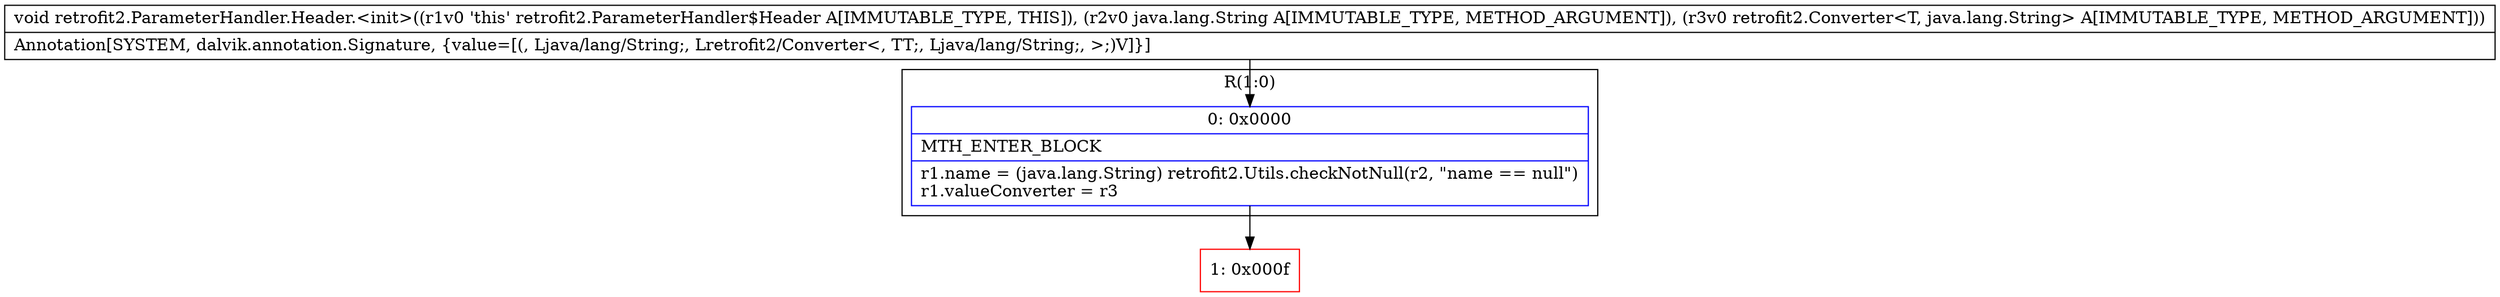 digraph "CFG forretrofit2.ParameterHandler.Header.\<init\>(Ljava\/lang\/String;Lretrofit2\/Converter;)V" {
subgraph cluster_Region_1712476139 {
label = "R(1:0)";
node [shape=record,color=blue];
Node_0 [shape=record,label="{0\:\ 0x0000|MTH_ENTER_BLOCK\l|r1.name = (java.lang.String) retrofit2.Utils.checkNotNull(r2, \"name == null\")\lr1.valueConverter = r3\l}"];
}
Node_1 [shape=record,color=red,label="{1\:\ 0x000f}"];
MethodNode[shape=record,label="{void retrofit2.ParameterHandler.Header.\<init\>((r1v0 'this' retrofit2.ParameterHandler$Header A[IMMUTABLE_TYPE, THIS]), (r2v0 java.lang.String A[IMMUTABLE_TYPE, METHOD_ARGUMENT]), (r3v0 retrofit2.Converter\<T, java.lang.String\> A[IMMUTABLE_TYPE, METHOD_ARGUMENT]))  | Annotation[SYSTEM, dalvik.annotation.Signature, \{value=[(, Ljava\/lang\/String;, Lretrofit2\/Converter\<, TT;, Ljava\/lang\/String;, \>;)V]\}]\l}"];
MethodNode -> Node_0;
Node_0 -> Node_1;
}

